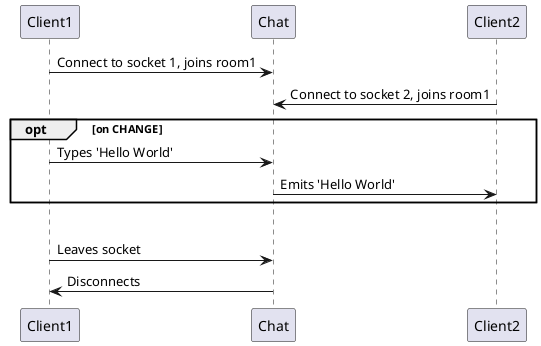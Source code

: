 @startuml
Client1 -> Chat: Connect to socket 1, joins room1
Client2 -> Chat: Connect to socket 2, joins room1
opt on CHANGE
    Client1 -> Chat: Types 'Hello World'
    Chat -> Client2: Emits 'Hello World'
end

opt on LEAVE
    Client1 -> Chat: Leaves socket
    Chat -> Client1: Disconnects

@enduml